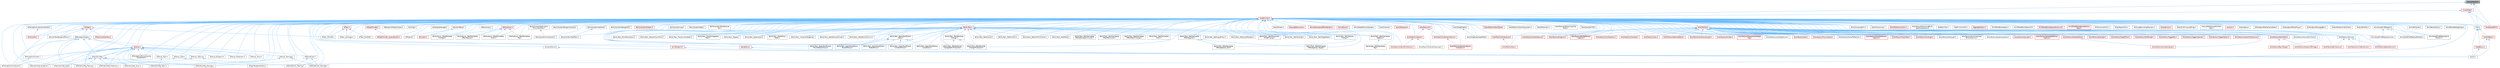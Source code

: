 digraph "ConvexHull2d.h"
{
 // INTERACTIVE_SVG=YES
 // LATEX_PDF_SIZE
  bgcolor="transparent";
  edge [fontname=Helvetica,fontsize=10,labelfontname=Helvetica,labelfontsize=10];
  node [fontname=Helvetica,fontsize=10,shape=box,height=0.2,width=0.4];
  Node1 [id="Node000001",label="ConvexHull2d.h",height=0.2,width=0.4,color="gray40", fillcolor="grey60", style="filled", fontcolor="black",tooltip=" "];
  Node1 -> Node2 [id="edge1_Node000001_Node000002",dir="back",color="steelblue1",style="solid",tooltip=" "];
  Node2 [id="Node000002",label="Core.h",height=0.2,width=0.4,color="grey40", fillcolor="white", style="filled",URL="$d6/dd7/Core_8h.html",tooltip=" "];
  Node2 -> Node3 [id="edge2_Node000002_Node000003",dir="back",color="steelblue1",style="solid",tooltip=" "];
  Node3 [id="Node000003",label="CoreUObject.h",height=0.2,width=0.4,color="red", fillcolor="#FFF0F0", style="filled",URL="$d0/ded/CoreUObject_8h.html",tooltip=" "];
  Node3 -> Node4 [id="edge3_Node000003_Node000004",dir="back",color="steelblue1",style="solid",tooltip=" "];
  Node4 [id="Node000004",label="Engine.h",height=0.2,width=0.4,color="grey40", fillcolor="white", style="filled",URL="$d1/d34/Public_2Engine_8h.html",tooltip=" "];
  Node3 -> Node6 [id="edge4_Node000003_Node000006",dir="back",color="steelblue1",style="solid",tooltip=" "];
  Node6 [id="Node000006",label="SlateBasics.h",height=0.2,width=0.4,color="red", fillcolor="#FFF0F0", style="filled",URL="$da/d2f/SlateBasics_8h.html",tooltip=" "];
  Node6 -> Node4 [id="edge5_Node000006_Node000004",dir="back",color="steelblue1",style="solid",tooltip=" "];
  Node2 -> Node4 [id="edge6_Node000002_Node000004",dir="back",color="steelblue1",style="solid",tooltip=" "];
  Node2 -> Node6 [id="edge7_Node000002_Node000006",dir="back",color="steelblue1",style="solid",tooltip=" "];
  Node1 -> Node11 [id="edge8_Node000001_Node000011",dir="back",color="steelblue1",style="solid",tooltip=" "];
  Node11 [id="Node000011",label="CoreMinimal.h",height=0.2,width=0.4,color="red", fillcolor="#FFF0F0", style="filled",URL="$d7/d67/CoreMinimal_8h.html",tooltip=" "];
  Node11 -> Node12 [id="edge9_Node000011_Node000012",dir="back",color="steelblue1",style="solid",tooltip=" "];
  Node12 [id="Node000012",label="AIAsyncTaskBlueprintProxy.h",height=0.2,width=0.4,color="grey40", fillcolor="white", style="filled",URL="$db/d07/AIAsyncTaskBlueprintProxy_8h.html",tooltip=" "];
  Node11 -> Node13 [id="edge10_Node000011_Node000013",dir="back",color="steelblue1",style="solid",tooltip=" "];
  Node13 [id="Node000013",label="AIBlueprintHelperLibrary.h",height=0.2,width=0.4,color="grey40", fillcolor="white", style="filled",URL="$dc/d00/AIBlueprintHelperLibrary_8h.html",tooltip=" "];
  Node11 -> Node14 [id="edge11_Node000011_Node000014",dir="back",color="steelblue1",style="solid",tooltip=" "];
  Node14 [id="Node000014",label="AIConfig.h",height=0.2,width=0.4,color="grey40", fillcolor="white", style="filled",URL="$da/da3/AIConfig_8h.html",tooltip=" "];
  Node11 -> Node15 [id="edge12_Node000011_Node000015",dir="back",color="steelblue1",style="solid",tooltip=" "];
  Node15 [id="Node000015",label="AIController.h",height=0.2,width=0.4,color="red", fillcolor="#FFF0F0", style="filled",URL="$d7/dd8/AIController_8h.html",tooltip=" "];
  Node11 -> Node18 [id="edge13_Node000011_Node000018",dir="back",color="steelblue1",style="solid",tooltip=" "];
  Node18 [id="Node000018",label="AIDataProvider.h",height=0.2,width=0.4,color="red", fillcolor="#FFF0F0", style="filled",URL="$dd/d5b/AIDataProvider_8h.html",tooltip=" "];
  Node18 -> Node19 [id="edge14_Node000018_Node000019",dir="back",color="steelblue1",style="solid",tooltip=" "];
  Node19 [id="Node000019",label="AIDataProvider_QueryParams.h",height=0.2,width=0.4,color="red", fillcolor="#FFF0F0", style="filled",URL="$d3/dd9/AIDataProvider__QueryParams_8h.html",tooltip=" "];
  Node11 -> Node19 [id="edge15_Node000011_Node000019",dir="back",color="steelblue1",style="solid",tooltip=" "];
  Node11 -> Node29 [id="edge16_Node000011_Node000029",dir="back",color="steelblue1",style="solid",tooltip=" "];
  Node29 [id="Node000029",label="AIHotSpotManager.h",height=0.2,width=0.4,color="grey40", fillcolor="white", style="filled",URL="$da/d1d/AIHotSpotManager_8h.html",tooltip=" "];
  Node11 -> Node30 [id="edge17_Node000011_Node000030",dir="back",color="steelblue1",style="solid",tooltip=" "];
  Node30 [id="Node000030",label="AIModule.h",height=0.2,width=0.4,color="grey40", fillcolor="white", style="filled",URL="$d9/df1/AIModule_8h.html",tooltip=" "];
  Node11 -> Node31 [id="edge18_Node000011_Node000031",dir="back",color="steelblue1",style="solid",tooltip=" "];
  Node31 [id="Node000031",label="AIPerceptionComponent.h",height=0.2,width=0.4,color="grey40", fillcolor="white", style="filled",URL="$d6/d0a/AIPerceptionComponent_8h.html",tooltip=" "];
  Node11 -> Node32 [id="edge19_Node000011_Node000032",dir="back",color="steelblue1",style="solid",tooltip=" "];
  Node32 [id="Node000032",label="AIPerceptionListenerInterface.h",height=0.2,width=0.4,color="grey40", fillcolor="white", style="filled",URL="$d4/dd7/AIPerceptionListenerInterface_8h.html",tooltip=" "];
  Node32 -> Node15 [id="edge20_Node000032_Node000015",dir="back",color="steelblue1",style="solid",tooltip=" "];
  Node11 -> Node33 [id="edge21_Node000011_Node000033",dir="back",color="steelblue1",style="solid",tooltip=" "];
  Node33 [id="Node000033",label="AIPerceptionStimuliSource\lComponent.h",height=0.2,width=0.4,color="grey40", fillcolor="white", style="filled",URL="$df/da3/AIPerceptionStimuliSourceComponent_8h.html",tooltip=" "];
  Node11 -> Node34 [id="edge22_Node000011_Node000034",dir="back",color="steelblue1",style="solid",tooltip=" "];
  Node34 [id="Node000034",label="AIPerceptionSystem.h",height=0.2,width=0.4,color="grey40", fillcolor="white", style="filled",URL="$d0/d08/AIPerceptionSystem_8h.html",tooltip=" "];
  Node34 -> Node31 [id="edge23_Node000034_Node000031",dir="back",color="steelblue1",style="solid",tooltip=" "];
  Node11 -> Node35 [id="edge24_Node000011_Node000035",dir="back",color="steelblue1",style="solid",tooltip=" "];
  Node35 [id="Node000035",label="AIPerceptionTypes.h",height=0.2,width=0.4,color="grey40", fillcolor="white", style="filled",URL="$de/d00/AIPerceptionTypes_8h.html",tooltip=" "];
  Node35 -> Node31 [id="edge25_Node000035_Node000031",dir="back",color="steelblue1",style="solid",tooltip=" "];
  Node35 -> Node34 [id="edge26_Node000035_Node000034",dir="back",color="steelblue1",style="solid",tooltip=" "];
  Node35 -> Node36 [id="edge27_Node000035_Node000036",dir="back",color="steelblue1",style="solid",tooltip=" "];
  Node36 [id="Node000036",label="AISense.h",height=0.2,width=0.4,color="red", fillcolor="#FFF0F0", style="filled",URL="$d3/dbd/AISense_8h.html",tooltip=" "];
  Node36 -> Node31 [id="edge28_Node000036_Node000031",dir="back",color="steelblue1",style="solid",tooltip=" "];
  Node36 -> Node33 [id="edge29_Node000036_Node000033",dir="back",color="steelblue1",style="solid",tooltip=" "];
  Node36 -> Node34 [id="edge30_Node000036_Node000034",dir="back",color="steelblue1",style="solid",tooltip=" "];
  Node36 -> Node37 [id="edge31_Node000036_Node000037",dir="back",color="steelblue1",style="solid",tooltip=" "];
  Node37 [id="Node000037",label="AISenseConfig.h",height=0.2,width=0.4,color="grey40", fillcolor="white", style="filled",URL="$d4/d73/AISenseConfig_8h.html",tooltip=" "];
  Node37 -> Node38 [id="edge32_Node000037_Node000038",dir="back",color="steelblue1",style="solid",tooltip=" "];
  Node38 [id="Node000038",label="AISenseConfig_Blueprint.h",height=0.2,width=0.4,color="grey40", fillcolor="white", style="filled",URL="$d7/ddf/AISenseConfig__Blueprint_8h.html",tooltip=" "];
  Node37 -> Node39 [id="edge33_Node000037_Node000039",dir="back",color="steelblue1",style="solid",tooltip=" "];
  Node39 [id="Node000039",label="AISenseConfig_Damage.h",height=0.2,width=0.4,color="grey40", fillcolor="white", style="filled",URL="$d4/d13/AISenseConfig__Damage_8h.html",tooltip=" "];
  Node37 -> Node40 [id="edge34_Node000037_Node000040",dir="back",color="steelblue1",style="solid",tooltip=" "];
  Node40 [id="Node000040",label="AISenseConfig_Hearing.h",height=0.2,width=0.4,color="grey40", fillcolor="white", style="filled",URL="$df/d81/AISenseConfig__Hearing_8h.html",tooltip=" "];
  Node37 -> Node41 [id="edge35_Node000037_Node000041",dir="back",color="steelblue1",style="solid",tooltip=" "];
  Node41 [id="Node000041",label="AISenseConfig_Prediction.h",height=0.2,width=0.4,color="grey40", fillcolor="white", style="filled",URL="$d2/d6e/AISenseConfig__Prediction_8h.html",tooltip=" "];
  Node37 -> Node42 [id="edge36_Node000037_Node000042",dir="back",color="steelblue1",style="solid",tooltip=" "];
  Node42 [id="Node000042",label="AISenseConfig_Sight.h",height=0.2,width=0.4,color="grey40", fillcolor="white", style="filled",URL="$d7/d17/AISenseConfig__Sight_8h.html",tooltip=" "];
  Node37 -> Node43 [id="edge37_Node000037_Node000043",dir="back",color="steelblue1",style="solid",tooltip=" "];
  Node43 [id="Node000043",label="AISenseConfig_Team.h",height=0.2,width=0.4,color="grey40", fillcolor="white", style="filled",URL="$dc/daf/AISenseConfig__Team_8h.html",tooltip=" "];
  Node37 -> Node44 [id="edge38_Node000037_Node000044",dir="back",color="steelblue1",style="solid",tooltip=" "];
  Node44 [id="Node000044",label="AISenseConfig_Touch.h",height=0.2,width=0.4,color="grey40", fillcolor="white", style="filled",URL="$df/d3a/AISenseConfig__Touch_8h.html",tooltip=" "];
  Node36 -> Node38 [id="edge39_Node000036_Node000038",dir="back",color="steelblue1",style="solid",tooltip=" "];
  Node36 -> Node39 [id="edge40_Node000036_Node000039",dir="back",color="steelblue1",style="solid",tooltip=" "];
  Node36 -> Node40 [id="edge41_Node000036_Node000040",dir="back",color="steelblue1",style="solid",tooltip=" "];
  Node36 -> Node41 [id="edge42_Node000036_Node000041",dir="back",color="steelblue1",style="solid",tooltip=" "];
  Node36 -> Node42 [id="edge43_Node000036_Node000042",dir="back",color="steelblue1",style="solid",tooltip=" "];
  Node36 -> Node43 [id="edge44_Node000036_Node000043",dir="back",color="steelblue1",style="solid",tooltip=" "];
  Node36 -> Node44 [id="edge45_Node000036_Node000044",dir="back",color="steelblue1",style="solid",tooltip=" "];
  Node36 -> Node45 [id="edge46_Node000036_Node000045",dir="back",color="steelblue1",style="solid",tooltip=" "];
  Node45 [id="Node000045",label="AISense_Blueprint.h",height=0.2,width=0.4,color="grey40", fillcolor="white", style="filled",URL="$d6/d30/AISense__Blueprint_8h.html",tooltip=" "];
  Node36 -> Node46 [id="edge47_Node000036_Node000046",dir="back",color="steelblue1",style="solid",tooltip=" "];
  Node46 [id="Node000046",label="AISense_Damage.h",height=0.2,width=0.4,color="grey40", fillcolor="white", style="filled",URL="$dd/d37/AISense__Damage_8h.html",tooltip=" "];
  Node46 -> Node39 [id="edge48_Node000046_Node000039",dir="back",color="steelblue1",style="solid",tooltip=" "];
  Node46 -> Node47 [id="edge49_Node000046_Node000047",dir="back",color="steelblue1",style="solid",tooltip=" "];
  Node47 [id="Node000047",label="AISenseEvent_Damage.h",height=0.2,width=0.4,color="grey40", fillcolor="white", style="filled",URL="$db/d23/AISenseEvent__Damage_8h.html",tooltip=" "];
  Node36 -> Node48 [id="edge50_Node000036_Node000048",dir="back",color="steelblue1",style="solid",tooltip=" "];
  Node48 [id="Node000048",label="AISense_Hearing.h",height=0.2,width=0.4,color="grey40", fillcolor="white", style="filled",URL="$dc/d03/AISense__Hearing_8h.html",tooltip=" "];
  Node48 -> Node40 [id="edge51_Node000048_Node000040",dir="back",color="steelblue1",style="solid",tooltip=" "];
  Node48 -> Node49 [id="edge52_Node000048_Node000049",dir="back",color="steelblue1",style="solid",tooltip=" "];
  Node49 [id="Node000049",label="AISenseEvent_Hearing.h",height=0.2,width=0.4,color="grey40", fillcolor="white", style="filled",URL="$df/d3a/AISenseEvent__Hearing_8h.html",tooltip=" "];
  Node36 -> Node50 [id="edge53_Node000036_Node000050",dir="back",color="steelblue1",style="solid",tooltip=" "];
  Node50 [id="Node000050",label="AISense_Prediction.h",height=0.2,width=0.4,color="grey40", fillcolor="white", style="filled",URL="$d4/de0/AISense__Prediction_8h.html",tooltip=" "];
  Node36 -> Node51 [id="edge54_Node000036_Node000051",dir="back",color="steelblue1",style="solid",tooltip=" "];
  Node51 [id="Node000051",label="AISense_Sight.h",height=0.2,width=0.4,color="grey40", fillcolor="white", style="filled",URL="$d7/d6f/AISense__Sight_8h.html",tooltip=" "];
  Node51 -> Node42 [id="edge55_Node000051_Node000042",dir="back",color="steelblue1",style="solid",tooltip=" "];
  Node51 -> Node52 [id="edge56_Node000051_Node000052",dir="back",color="steelblue1",style="solid",tooltip=" "];
  Node52 [id="Node000052",label="AISightTargetInterface.h",height=0.2,width=0.4,color="grey40", fillcolor="white", style="filled",URL="$d0/dd7/AISightTargetInterface_8h.html",tooltip=" "];
  Node36 -> Node53 [id="edge57_Node000036_Node000053",dir="back",color="steelblue1",style="solid",tooltip=" "];
  Node53 [id="Node000053",label="AISense_Team.h",height=0.2,width=0.4,color="grey40", fillcolor="white", style="filled",URL="$d7/d7a/AISense__Team_8h.html",tooltip=" "];
  Node53 -> Node43 [id="edge58_Node000053_Node000043",dir="back",color="steelblue1",style="solid",tooltip=" "];
  Node36 -> Node54 [id="edge59_Node000036_Node000054",dir="back",color="steelblue1",style="solid",tooltip=" "];
  Node54 [id="Node000054",label="AISense_Touch.h",height=0.2,width=0.4,color="grey40", fillcolor="white", style="filled",URL="$d6/db4/AISense__Touch_8h.html",tooltip=" "];
  Node35 -> Node37 [id="edge60_Node000035_Node000037",dir="back",color="steelblue1",style="solid",tooltip=" "];
  Node35 -> Node40 [id="edge61_Node000035_Node000040",dir="back",color="steelblue1",style="solid",tooltip=" "];
  Node35 -> Node42 [id="edge62_Node000035_Node000042",dir="back",color="steelblue1",style="solid",tooltip=" "];
  Node35 -> Node55 [id="edge63_Node000035_Node000055",dir="back",color="steelblue1",style="solid",tooltip=" "];
  Node55 [id="Node000055",label="AISenseEvent.h",height=0.2,width=0.4,color="grey40", fillcolor="white", style="filled",URL="$de/d44/AISenseEvent_8h.html",tooltip=" "];
  Node55 -> Node47 [id="edge64_Node000055_Node000047",dir="back",color="steelblue1",style="solid",tooltip=" "];
  Node55 -> Node49 [id="edge65_Node000055_Node000049",dir="back",color="steelblue1",style="solid",tooltip=" "];
  Node11 -> Node56 [id="edge66_Node000011_Node000056",dir="back",color="steelblue1",style="solid",tooltip=" "];
  Node56 [id="Node000056",label="AIResourceInterface.h",height=0.2,width=0.4,color="red", fillcolor="#FFF0F0", style="filled",URL="$dd/d0d/AIResourceInterface_8h.html",tooltip=" "];
  Node11 -> Node113 [id="edge67_Node000011_Node000113",dir="back",color="steelblue1",style="solid",tooltip=" "];
  Node113 [id="Node000113",label="AIResources.h",height=0.2,width=0.4,color="grey40", fillcolor="white", style="filled",URL="$d9/db0/AIResources_8h.html",tooltip=" "];
  Node11 -> Node36 [id="edge68_Node000011_Node000036",dir="back",color="steelblue1",style="solid",tooltip=" "];
  Node11 -> Node37 [id="edge69_Node000011_Node000037",dir="back",color="steelblue1",style="solid",tooltip=" "];
  Node11 -> Node38 [id="edge70_Node000011_Node000038",dir="back",color="steelblue1",style="solid",tooltip=" "];
  Node11 -> Node39 [id="edge71_Node000011_Node000039",dir="back",color="steelblue1",style="solid",tooltip=" "];
  Node11 -> Node40 [id="edge72_Node000011_Node000040",dir="back",color="steelblue1",style="solid",tooltip=" "];
  Node11 -> Node41 [id="edge73_Node000011_Node000041",dir="back",color="steelblue1",style="solid",tooltip=" "];
  Node11 -> Node42 [id="edge74_Node000011_Node000042",dir="back",color="steelblue1",style="solid",tooltip=" "];
  Node11 -> Node43 [id="edge75_Node000011_Node000043",dir="back",color="steelblue1",style="solid",tooltip=" "];
  Node11 -> Node44 [id="edge76_Node000011_Node000044",dir="back",color="steelblue1",style="solid",tooltip=" "];
  Node11 -> Node55 [id="edge77_Node000011_Node000055",dir="back",color="steelblue1",style="solid",tooltip=" "];
  Node11 -> Node47 [id="edge78_Node000011_Node000047",dir="back",color="steelblue1",style="solid",tooltip=" "];
  Node11 -> Node49 [id="edge79_Node000011_Node000049",dir="back",color="steelblue1",style="solid",tooltip=" "];
  Node11 -> Node45 [id="edge80_Node000011_Node000045",dir="back",color="steelblue1",style="solid",tooltip=" "];
  Node11 -> Node46 [id="edge81_Node000011_Node000046",dir="back",color="steelblue1",style="solid",tooltip=" "];
  Node11 -> Node48 [id="edge82_Node000011_Node000048",dir="back",color="steelblue1",style="solid",tooltip=" "];
  Node11 -> Node50 [id="edge83_Node000011_Node000050",dir="back",color="steelblue1",style="solid",tooltip=" "];
  Node11 -> Node51 [id="edge84_Node000011_Node000051",dir="back",color="steelblue1",style="solid",tooltip=" "];
  Node11 -> Node53 [id="edge85_Node000011_Node000053",dir="back",color="steelblue1",style="solid",tooltip=" "];
  Node11 -> Node54 [id="edge86_Node000011_Node000054",dir="back",color="steelblue1",style="solid",tooltip=" "];
  Node11 -> Node52 [id="edge87_Node000011_Node000052",dir="back",color="steelblue1",style="solid",tooltip=" "];
  Node11 -> Node114 [id="edge88_Node000011_Node000114",dir="back",color="steelblue1",style="solid",tooltip=" "];
  Node114 [id="Node000114",label="AISystem.h",height=0.2,width=0.4,color="red", fillcolor="#FFF0F0", style="filled",URL="$d0/d71/AISystem_8h.html",tooltip=" "];
  Node11 -> Node119 [id="edge89_Node000011_Node000119",dir="back",color="steelblue1",style="solid",tooltip=" "];
  Node119 [id="Node000119",label="AISystemBase.h",height=0.2,width=0.4,color="grey40", fillcolor="white", style="filled",URL="$d5/d44/AISystemBase_8h.html",tooltip=" "];
  Node119 -> Node30 [id="edge90_Node000119_Node000030",dir="back",color="steelblue1",style="solid",tooltip=" "];
  Node119 -> Node114 [id="edge91_Node000119_Node000114",dir="back",color="steelblue1",style="solid",tooltip=" "];
  Node11 -> Node120 [id="edge92_Node000011_Node000120",dir="back",color="steelblue1",style="solid",tooltip=" "];
  Node120 [id="Node000120",label="AITask.h",height=0.2,width=0.4,color="red", fillcolor="#FFF0F0", style="filled",URL="$d6/de2/AITask_8h.html",tooltip=" "];
  Node120 -> Node121 [id="edge93_Node000120_Node000121",dir="back",color="steelblue1",style="solid",tooltip=" "];
  Node121 [id="Node000121",label="AITask_LockLogic.h",height=0.2,width=0.4,color="grey40", fillcolor="white", style="filled",URL="$d8/d28/AITask__LockLogic_8h.html",tooltip=" "];
  Node120 -> Node110 [id="edge94_Node000120_Node000110",dir="back",color="steelblue1",style="solid",tooltip=" "];
  Node110 [id="Node000110",label="AITask_MoveTo.h",height=0.2,width=0.4,color="grey40", fillcolor="white", style="filled",URL="$d4/dc4/AITask__MoveTo_8h.html",tooltip=" "];
  Node120 -> Node122 [id="edge95_Node000120_Node000122",dir="back",color="steelblue1",style="solid",tooltip=" "];
  Node122 [id="Node000122",label="AITask_RunEQS.h",height=0.2,width=0.4,color="grey40", fillcolor="white", style="filled",URL="$d9/d9f/AITask__RunEQS_8h.html",tooltip=" "];
  Node11 -> Node121 [id="edge96_Node000011_Node000121",dir="back",color="steelblue1",style="solid",tooltip=" "];
  Node11 -> Node110 [id="edge97_Node000011_Node000110",dir="back",color="steelblue1",style="solid",tooltip=" "];
  Node11 -> Node122 [id="edge98_Node000011_Node000122",dir="back",color="steelblue1",style="solid",tooltip=" "];
  Node11 -> Node123 [id="edge99_Node000011_Node000123",dir="back",color="steelblue1",style="solid",tooltip=" "];
  Node123 [id="Node000123",label="AITypes.h",height=0.2,width=0.4,color="red", fillcolor="#FFF0F0", style="filled",URL="$dd/d64/AITypes_8h.html",tooltip=" "];
  Node123 -> Node12 [id="edge100_Node000123_Node000012",dir="back",color="steelblue1",style="solid",tooltip=" "];
  Node123 -> Node15 [id="edge101_Node000123_Node000015",dir="back",color="steelblue1",style="solid",tooltip=" "];
  Node123 -> Node35 [id="edge102_Node000123_Node000035",dir="back",color="steelblue1",style="solid",tooltip=" "];
  Node123 -> Node56 [id="edge103_Node000123_Node000056",dir="back",color="steelblue1",style="solid",tooltip=" "];
  Node123 -> Node110 [id="edge104_Node000123_Node000110",dir="back",color="steelblue1",style="solid",tooltip=" "];
  Node11 -> Node128 [id="edge105_Node000011_Node000128",dir="back",color="steelblue1",style="solid",tooltip=" "];
  Node128 [id="Node000128",label="AbilityAsync.h",height=0.2,width=0.4,color="red", fillcolor="#FFF0F0", style="filled",URL="$d8/dce/AbilityAsync_8h.html",tooltip=" "];
  Node128 -> Node129 [id="edge106_Node000128_Node000129",dir="back",color="steelblue1",style="solid",tooltip=" "];
  Node129 [id="Node000129",label="AbilityAsync_WaitAttribute\lChanged.h",height=0.2,width=0.4,color="grey40", fillcolor="white", style="filled",URL="$d8/d81/AbilityAsync__WaitAttributeChanged_8h.html",tooltip=" "];
  Node128 -> Node130 [id="edge107_Node000128_Node000130",dir="back",color="steelblue1",style="solid",tooltip=" "];
  Node130 [id="Node000130",label="AbilityAsync_WaitGameplay\lEffectApplied.h",height=0.2,width=0.4,color="grey40", fillcolor="white", style="filled",URL="$dd/d1a/AbilityAsync__WaitGameplayEffectApplied_8h.html",tooltip=" "];
  Node128 -> Node131 [id="edge108_Node000128_Node000131",dir="back",color="steelblue1",style="solid",tooltip=" "];
  Node131 [id="Node000131",label="AbilityAsync_WaitGameplay\lEvent.h",height=0.2,width=0.4,color="grey40", fillcolor="white", style="filled",URL="$d4/d2d/AbilityAsync__WaitGameplayEvent_8h.html",tooltip=" "];
  Node128 -> Node132 [id="edge109_Node000128_Node000132",dir="back",color="steelblue1",style="solid",tooltip=" "];
  Node132 [id="Node000132",label="AbilityAsync_WaitGameplay\lTag.h",height=0.2,width=0.4,color="grey40", fillcolor="white", style="filled",URL="$d8/dc5/AbilityAsync__WaitGameplayTag_8h.html",tooltip=" "];
  Node11 -> Node129 [id="edge110_Node000011_Node000129",dir="back",color="steelblue1",style="solid",tooltip=" "];
  Node11 -> Node130 [id="edge111_Node000011_Node000130",dir="back",color="steelblue1",style="solid",tooltip=" "];
  Node11 -> Node131 [id="edge112_Node000011_Node000131",dir="back",color="steelblue1",style="solid",tooltip=" "];
  Node11 -> Node132 [id="edge113_Node000011_Node000132",dir="back",color="steelblue1",style="solid",tooltip=" "];
  Node11 -> Node135 [id="edge114_Node000011_Node000135",dir="back",color="steelblue1",style="solid",tooltip=" "];
  Node135 [id="Node000135",label="AbilitySystemBlueprintLibrary.h",height=0.2,width=0.4,color="grey40", fillcolor="white", style="filled",URL="$d5/dd6/AbilitySystemBlueprintLibrary_8h.html",tooltip=" "];
  Node11 -> Node136 [id="edge115_Node000011_Node000136",dir="back",color="steelblue1",style="solid",tooltip=" "];
  Node136 [id="Node000136",label="AbilitySystemComponent.h",height=0.2,width=0.4,color="grey40", fillcolor="white", style="filled",URL="$d0/da3/AbilitySystemComponent_8h.html",tooltip=" "];
  Node11 -> Node137 [id="edge116_Node000011_Node000137",dir="back",color="steelblue1",style="solid",tooltip=" "];
  Node137 [id="Node000137",label="AbilitySystemDebugHUD.h",height=0.2,width=0.4,color="grey40", fillcolor="white", style="filled",URL="$dc/d84/AbilitySystemDebugHUD_8h.html",tooltip=" "];
  Node11 -> Node138 [id="edge117_Node000011_Node000138",dir="back",color="steelblue1",style="solid",tooltip=" "];
  Node138 [id="Node000138",label="AbilitySystemGlobals.h",height=0.2,width=0.4,color="red", fillcolor="#FFF0F0", style="filled",URL="$dc/d82/AbilitySystemGlobals_8h.html",tooltip=" "];
  Node11 -> Node140 [id="edge118_Node000011_Node000140",dir="back",color="steelblue1",style="solid",tooltip=" "];
  Node140 [id="Node000140",label="AbilitySystemInterface.h",height=0.2,width=0.4,color="grey40", fillcolor="white", style="filled",URL="$d8/d76/AbilitySystemInterface_8h.html",tooltip=" "];
  Node140 -> Node141 [id="edge119_Node000140_Node000141",dir="back",color="steelblue1",style="solid",tooltip=" "];
  Node141 [id="Node000141",label="AbilitySystemTestPawn.h",height=0.2,width=0.4,color="grey40", fillcolor="white", style="filled",URL="$d9/d5f/AbilitySystemTestPawn_8h.html",tooltip=" "];
  Node11 -> Node142 [id="edge120_Node000011_Node000142",dir="back",color="steelblue1",style="solid",tooltip=" "];
  Node142 [id="Node000142",label="AbilitySystemLog.h",height=0.2,width=0.4,color="grey40", fillcolor="white", style="filled",URL="$d9/d0f/AbilitySystemLog_8h.html",tooltip=" "];
  Node11 -> Node143 [id="edge121_Node000011_Node000143",dir="back",color="steelblue1",style="solid",tooltip=" "];
  Node143 [id="Node000143",label="AbilitySystemReplication\lProxyInterface.h",height=0.2,width=0.4,color="grey40", fillcolor="white", style="filled",URL="$d9/d17/AbilitySystemReplicationProxyInterface_8h.html",tooltip=" "];
  Node143 -> Node136 [id="edge122_Node000143_Node000136",dir="back",color="steelblue1",style="solid",tooltip=" "];
  Node11 -> Node144 [id="edge123_Node000011_Node000144",dir="back",color="steelblue1",style="solid",tooltip=" "];
  Node144 [id="Node000144",label="AbilitySystemStats.h",height=0.2,width=0.4,color="grey40", fillcolor="white", style="filled",URL="$d2/d42/AbilitySystemStats_8h.html",tooltip=" "];
  Node11 -> Node145 [id="edge124_Node000011_Node000145",dir="back",color="steelblue1",style="solid",tooltip=" "];
  Node145 [id="Node000145",label="AbilitySystemTestAttribute\lSet.h",height=0.2,width=0.4,color="grey40", fillcolor="white", style="filled",URL="$df/d1f/AbilitySystemTestAttributeSet_8h.html",tooltip=" "];
  Node11 -> Node141 [id="edge125_Node000011_Node000141",dir="back",color="steelblue1",style="solid",tooltip=" "];
  Node11 -> Node146 [id="edge126_Node000011_Node000146",dir="back",color="steelblue1",style="solid",tooltip=" "];
  Node146 [id="Node000146",label="AbilityTask.h",height=0.2,width=0.4,color="red", fillcolor="#FFF0F0", style="filled",URL="$d2/d8e/AbilityTask_8h.html",tooltip=" "];
  Node146 -> Node147 [id="edge127_Node000146_Node000147",dir="back",color="steelblue1",style="solid",tooltip=" "];
  Node147 [id="Node000147",label="AbilityTask_ApplyRootMotion\lConstantForce.h",height=0.2,width=0.4,color="grey40", fillcolor="white", style="filled",URL="$d0/de8/AbilityTask__ApplyRootMotionConstantForce_8h.html",tooltip=" "];
  Node146 -> Node148 [id="edge128_Node000146_Node000148",dir="back",color="steelblue1",style="solid",tooltip=" "];
  Node148 [id="Node000148",label="AbilityTask_ApplyRootMotion\lJumpForce.h",height=0.2,width=0.4,color="grey40", fillcolor="white", style="filled",URL="$d7/db6/AbilityTask__ApplyRootMotionJumpForce_8h.html",tooltip=" "];
  Node146 -> Node149 [id="edge129_Node000146_Node000149",dir="back",color="steelblue1",style="solid",tooltip=" "];
  Node149 [id="Node000149",label="AbilityTask_ApplyRootMotion\lMoveToActorForce.h",height=0.2,width=0.4,color="grey40", fillcolor="white", style="filled",URL="$d5/de3/AbilityTask__ApplyRootMotionMoveToActorForce_8h.html",tooltip=" "];
  Node146 -> Node150 [id="edge130_Node000146_Node000150",dir="back",color="steelblue1",style="solid",tooltip=" "];
  Node150 [id="Node000150",label="AbilityTask_ApplyRootMotion\lMoveToForce.h",height=0.2,width=0.4,color="grey40", fillcolor="white", style="filled",URL="$d3/dc3/AbilityTask__ApplyRootMotionMoveToForce_8h.html",tooltip=" "];
  Node146 -> Node151 [id="edge131_Node000146_Node000151",dir="back",color="steelblue1",style="solid",tooltip=" "];
  Node151 [id="Node000151",label="AbilityTask_ApplyRootMotion\lRadialForce.h",height=0.2,width=0.4,color="grey40", fillcolor="white", style="filled",URL="$da/d06/AbilityTask__ApplyRootMotionRadialForce_8h.html",tooltip=" "];
  Node146 -> Node152 [id="edge132_Node000146_Node000152",dir="back",color="steelblue1",style="solid",tooltip=" "];
  Node152 [id="Node000152",label="AbilityTask_ApplyRootMotion\l_Base.h",height=0.2,width=0.4,color="grey40", fillcolor="white", style="filled",URL="$d8/d7d/AbilityTask__ApplyRootMotion__Base_8h.html",tooltip=" "];
  Node152 -> Node147 [id="edge133_Node000152_Node000147",dir="back",color="steelblue1",style="solid",tooltip=" "];
  Node152 -> Node148 [id="edge134_Node000152_Node000148",dir="back",color="steelblue1",style="solid",tooltip=" "];
  Node152 -> Node149 [id="edge135_Node000152_Node000149",dir="back",color="steelblue1",style="solid",tooltip=" "];
  Node152 -> Node150 [id="edge136_Node000152_Node000150",dir="back",color="steelblue1",style="solid",tooltip=" "];
  Node152 -> Node151 [id="edge137_Node000152_Node000151",dir="back",color="steelblue1",style="solid",tooltip=" "];
  Node146 -> Node153 [id="edge138_Node000146_Node000153",dir="back",color="steelblue1",style="solid",tooltip=" "];
  Node153 [id="Node000153",label="AbilityTask_MoveToLocation.h",height=0.2,width=0.4,color="grey40", fillcolor="white", style="filled",URL="$da/d8d/AbilityTask__MoveToLocation_8h.html",tooltip=" "];
  Node146 -> Node154 [id="edge139_Node000146_Node000154",dir="back",color="steelblue1",style="solid",tooltip=" "];
  Node154 [id="Node000154",label="AbilityTask_NetworkSyncPoint.h",height=0.2,width=0.4,color="grey40", fillcolor="white", style="filled",URL="$dc/d62/AbilityTask__NetworkSyncPoint_8h.html",tooltip=" "];
  Node146 -> Node155 [id="edge140_Node000146_Node000155",dir="back",color="steelblue1",style="solid",tooltip=" "];
  Node155 [id="Node000155",label="AbilityTask_PlayAnimAndWait.h",height=0.2,width=0.4,color="grey40", fillcolor="white", style="filled",URL="$d4/d50/AbilityTask__PlayAnimAndWait_8h.html",tooltip=" "];
  Node146 -> Node156 [id="edge141_Node000146_Node000156",dir="back",color="steelblue1",style="solid",tooltip=" "];
  Node156 [id="Node000156",label="AbilityTask_PlayMontageAnd\lWait.h",height=0.2,width=0.4,color="grey40", fillcolor="white", style="filled",URL="$de/d05/AbilityTask__PlayMontageAndWait_8h.html",tooltip=" "];
  Node146 -> Node157 [id="edge142_Node000146_Node000157",dir="back",color="steelblue1",style="solid",tooltip=" "];
  Node157 [id="Node000157",label="AbilityTask_Repeat.h",height=0.2,width=0.4,color="grey40", fillcolor="white", style="filled",URL="$da/d7d/AbilityTask__Repeat_8h.html",tooltip=" "];
  Node146 -> Node158 [id="edge143_Node000146_Node000158",dir="back",color="steelblue1",style="solid",tooltip=" "];
  Node158 [id="Node000158",label="AbilityTask_SpawnActor.h",height=0.2,width=0.4,color="grey40", fillcolor="white", style="filled",URL="$dc/d97/AbilityTask__SpawnActor_8h.html",tooltip=" "];
  Node146 -> Node159 [id="edge144_Node000146_Node000159",dir="back",color="steelblue1",style="solid",tooltip=" "];
  Node159 [id="Node000159",label="AbilityTask_StartAbility\lState.h",height=0.2,width=0.4,color="grey40", fillcolor="white", style="filled",URL="$db/d91/AbilityTask__StartAbilityState_8h.html",tooltip=" "];
  Node146 -> Node160 [id="edge145_Node000146_Node000160",dir="back",color="steelblue1",style="solid",tooltip=" "];
  Node160 [id="Node000160",label="AbilityTask_VisualizeTargeting.h",height=0.2,width=0.4,color="grey40", fillcolor="white", style="filled",URL="$df/dbd/AbilityTask__VisualizeTargeting_8h.html",tooltip=" "];
  Node146 -> Node161 [id="edge146_Node000146_Node000161",dir="back",color="steelblue1",style="solid",tooltip=" "];
  Node161 [id="Node000161",label="AbilityTask_WaitAbilityActivate.h",height=0.2,width=0.4,color="grey40", fillcolor="white", style="filled",URL="$db/da3/AbilityTask__WaitAbilityActivate_8h.html",tooltip=" "];
  Node146 -> Node162 [id="edge147_Node000146_Node000162",dir="back",color="steelblue1",style="solid",tooltip=" "];
  Node162 [id="Node000162",label="AbilityTask_WaitAbilityCommit.h",height=0.2,width=0.4,color="grey40", fillcolor="white", style="filled",URL="$de/de8/AbilityTask__WaitAbilityCommit_8h.html",tooltip=" "];
  Node146 -> Node163 [id="edge148_Node000146_Node000163",dir="back",color="steelblue1",style="solid",tooltip=" "];
  Node163 [id="Node000163",label="AbilityTask_WaitAttribute\lChange.h",height=0.2,width=0.4,color="grey40", fillcolor="white", style="filled",URL="$dd/d60/AbilityTask__WaitAttributeChange_8h.html",tooltip=" "];
  Node163 -> Node164 [id="edge149_Node000163_Node000164",dir="back",color="steelblue1",style="solid",tooltip=" "];
  Node164 [id="Node000164",label="AbilityTask_WaitAttribute\lChangeRatioThreshold.h",height=0.2,width=0.4,color="grey40", fillcolor="white", style="filled",URL="$de/d5e/AbilityTask__WaitAttributeChangeRatioThreshold_8h.html",tooltip=" "];
  Node163 -> Node165 [id="edge150_Node000163_Node000165",dir="back",color="steelblue1",style="solid",tooltip=" "];
  Node165 [id="Node000165",label="AbilityTask_WaitAttribute\lChangeThreshold.h",height=0.2,width=0.4,color="grey40", fillcolor="white", style="filled",URL="$db/d3e/AbilityTask__WaitAttributeChangeThreshold_8h.html",tooltip=" "];
  Node146 -> Node164 [id="edge151_Node000146_Node000164",dir="back",color="steelblue1",style="solid",tooltip=" "];
  Node146 -> Node165 [id="edge152_Node000146_Node000165",dir="back",color="steelblue1",style="solid",tooltip=" "];
  Node146 -> Node166 [id="edge153_Node000146_Node000166",dir="back",color="steelblue1",style="solid",tooltip=" "];
  Node166 [id="Node000166",label="AbilityTask_WaitCancel.h",height=0.2,width=0.4,color="grey40", fillcolor="white", style="filled",URL="$dc/d16/AbilityTask__WaitCancel_8h.html",tooltip=" "];
  Node146 -> Node167 [id="edge154_Node000146_Node000167",dir="back",color="steelblue1",style="solid",tooltip=" "];
  Node167 [id="Node000167",label="AbilityTask_WaitConfirm.h",height=0.2,width=0.4,color="grey40", fillcolor="white", style="filled",URL="$d3/d4f/AbilityTask__WaitConfirm_8h.html",tooltip=" "];
  Node146 -> Node168 [id="edge155_Node000146_Node000168",dir="back",color="steelblue1",style="solid",tooltip=" "];
  Node168 [id="Node000168",label="AbilityTask_WaitConfirmCancel.h",height=0.2,width=0.4,color="grey40", fillcolor="white", style="filled",URL="$de/d88/AbilityTask__WaitConfirmCancel_8h.html",tooltip=" "];
  Node146 -> Node169 [id="edge156_Node000146_Node000169",dir="back",color="steelblue1",style="solid",tooltip=" "];
  Node169 [id="Node000169",label="AbilityTask_WaitDelay.h",height=0.2,width=0.4,color="grey40", fillcolor="white", style="filled",URL="$dc/d63/AbilityTask__WaitDelay_8h.html",tooltip=" "];
  Node146 -> Node170 [id="edge157_Node000146_Node000170",dir="back",color="steelblue1",style="solid",tooltip=" "];
  Node170 [id="Node000170",label="AbilityTask_WaitGameplay\lEffectApplied.h",height=0.2,width=0.4,color="grey40", fillcolor="white", style="filled",URL="$d8/dfe/AbilityTask__WaitGameplayEffectApplied_8h.html",tooltip=" "];
  Node170 -> Node171 [id="edge158_Node000170_Node000171",dir="back",color="steelblue1",style="solid",tooltip=" "];
  Node171 [id="Node000171",label="AbilityTask_WaitGameplay\lEffectApplied_Self.h",height=0.2,width=0.4,color="grey40", fillcolor="white", style="filled",URL="$d0/d01/AbilityTask__WaitGameplayEffectApplied__Self_8h.html",tooltip=" "];
  Node170 -> Node172 [id="edge159_Node000170_Node000172",dir="back",color="steelblue1",style="solid",tooltip=" "];
  Node172 [id="Node000172",label="AbilityTask_WaitGameplay\lEffectApplied_Target.h",height=0.2,width=0.4,color="grey40", fillcolor="white", style="filled",URL="$db/dc4/AbilityTask__WaitGameplayEffectApplied__Target_8h.html",tooltip=" "];
  Node146 -> Node173 [id="edge160_Node000146_Node000173",dir="back",color="steelblue1",style="solid",tooltip=" "];
  Node173 [id="Node000173",label="AbilityTask_WaitGameplay\lEffectBlockedImmunity.h",height=0.2,width=0.4,color="grey40", fillcolor="white", style="filled",URL="$d4/d24/AbilityTask__WaitGameplayEffectBlockedImmunity_8h.html",tooltip=" "];
  Node146 -> Node174 [id="edge161_Node000146_Node000174",dir="back",color="steelblue1",style="solid",tooltip=" "];
  Node174 [id="Node000174",label="AbilityTask_WaitGameplay\lEffectRemoved.h",height=0.2,width=0.4,color="grey40", fillcolor="white", style="filled",URL="$d1/da9/AbilityTask__WaitGameplayEffectRemoved_8h.html",tooltip=" "];
  Node146 -> Node175 [id="edge162_Node000146_Node000175",dir="back",color="steelblue1",style="solid",tooltip=" "];
  Node175 [id="Node000175",label="AbilityTask_WaitGameplay\lEffectStackChange.h",height=0.2,width=0.4,color="grey40", fillcolor="white", style="filled",URL="$de/db3/AbilityTask__WaitGameplayEffectStackChange_8h.html",tooltip=" "];
  Node146 -> Node176 [id="edge163_Node000146_Node000176",dir="back",color="steelblue1",style="solid",tooltip=" "];
  Node176 [id="Node000176",label="AbilityTask_WaitGameplay\lEvent.h",height=0.2,width=0.4,color="grey40", fillcolor="white", style="filled",URL="$dc/db8/AbilityTask__WaitGameplayEvent_8h.html",tooltip=" "];
  Node146 -> Node177 [id="edge164_Node000146_Node000177",dir="back",color="steelblue1",style="solid",tooltip=" "];
  Node177 [id="Node000177",label="AbilityTask_WaitGameplay\lTagBase.h",height=0.2,width=0.4,color="grey40", fillcolor="white", style="filled",URL="$d8/dd0/AbilityTask__WaitGameplayTagBase_8h.html",tooltip=" "];
  Node177 -> Node178 [id="edge165_Node000177_Node000178",dir="back",color="steelblue1",style="solid",tooltip=" "];
  Node178 [id="Node000178",label="AbilityTask_WaitGameplay\lTag.h",height=0.2,width=0.4,color="grey40", fillcolor="white", style="filled",URL="$d3/d4f/AbilityTask__WaitGameplayTag_8h.html",tooltip=" "];
  Node146 -> Node181 [id="edge166_Node000146_Node000181",dir="back",color="steelblue1",style="solid",tooltip=" "];
  Node181 [id="Node000181",label="AbilityTask_WaitInputPress.h",height=0.2,width=0.4,color="grey40", fillcolor="white", style="filled",URL="$d6/d00/AbilityTask__WaitInputPress_8h.html",tooltip=" "];
  Node146 -> Node182 [id="edge167_Node000146_Node000182",dir="back",color="steelblue1",style="solid",tooltip=" "];
  Node182 [id="Node000182",label="AbilityTask_WaitInputRelease.h",height=0.2,width=0.4,color="grey40", fillcolor="white", style="filled",URL="$d1/d89/AbilityTask__WaitInputRelease_8h.html",tooltip=" "];
  Node146 -> Node183 [id="edge168_Node000146_Node000183",dir="back",color="steelblue1",style="solid",tooltip=" "];
  Node183 [id="Node000183",label="AbilityTask_WaitMovement\lModeChange.h",height=0.2,width=0.4,color="grey40", fillcolor="white", style="filled",URL="$d9/df7/AbilityTask__WaitMovementModeChange_8h.html",tooltip=" "];
  Node146 -> Node184 [id="edge169_Node000146_Node000184",dir="back",color="steelblue1",style="solid",tooltip=" "];
  Node184 [id="Node000184",label="AbilityTask_WaitOverlap.h",height=0.2,width=0.4,color="grey40", fillcolor="white", style="filled",URL="$d9/dab/AbilityTask__WaitOverlap_8h.html",tooltip=" "];
  Node146 -> Node185 [id="edge170_Node000146_Node000185",dir="back",color="steelblue1",style="solid",tooltip=" "];
  Node185 [id="Node000185",label="AbilityTask_WaitTargetData.h",height=0.2,width=0.4,color="grey40", fillcolor="white", style="filled",URL="$d2/d40/AbilityTask__WaitTargetData_8h.html",tooltip=" "];
  Node146 -> Node186 [id="edge171_Node000146_Node000186",dir="back",color="steelblue1",style="solid",tooltip=" "];
  Node186 [id="Node000186",label="AbilityTask_WaitVelocity\lChange.h",height=0.2,width=0.4,color="grey40", fillcolor="white", style="filled",URL="$da/d38/AbilityTask__WaitVelocityChange_8h.html",tooltip=" "];
  Node11 -> Node147 [id="edge172_Node000011_Node000147",dir="back",color="steelblue1",style="solid",tooltip=" "];
  Node11 -> Node148 [id="edge173_Node000011_Node000148",dir="back",color="steelblue1",style="solid",tooltip=" "];
  Node11 -> Node149 [id="edge174_Node000011_Node000149",dir="back",color="steelblue1",style="solid",tooltip=" "];
  Node11 -> Node150 [id="edge175_Node000011_Node000150",dir="back",color="steelblue1",style="solid",tooltip=" "];
  Node11 -> Node151 [id="edge176_Node000011_Node000151",dir="back",color="steelblue1",style="solid",tooltip=" "];
  Node11 -> Node152 [id="edge177_Node000011_Node000152",dir="back",color="steelblue1",style="solid",tooltip=" "];
  Node11 -> Node153 [id="edge178_Node000011_Node000153",dir="back",color="steelblue1",style="solid",tooltip=" "];
  Node11 -> Node154 [id="edge179_Node000011_Node000154",dir="back",color="steelblue1",style="solid",tooltip=" "];
  Node11 -> Node155 [id="edge180_Node000011_Node000155",dir="back",color="steelblue1",style="solid",tooltip=" "];
  Node11 -> Node156 [id="edge181_Node000011_Node000156",dir="back",color="steelblue1",style="solid",tooltip=" "];
  Node11 -> Node157 [id="edge182_Node000011_Node000157",dir="back",color="steelblue1",style="solid",tooltip=" "];
  Node11 -> Node158 [id="edge183_Node000011_Node000158",dir="back",color="steelblue1",style="solid",tooltip=" "];
  Node11 -> Node159 [id="edge184_Node000011_Node000159",dir="back",color="steelblue1",style="solid",tooltip=" "];
  Node11 -> Node160 [id="edge185_Node000011_Node000160",dir="back",color="steelblue1",style="solid",tooltip=" "];
  Node11 -> Node161 [id="edge186_Node000011_Node000161",dir="back",color="steelblue1",style="solid",tooltip=" "];
  Node11 -> Node162 [id="edge187_Node000011_Node000162",dir="back",color="steelblue1",style="solid",tooltip=" "];
  Node11 -> Node163 [id="edge188_Node000011_Node000163",dir="back",color="steelblue1",style="solid",tooltip=" "];
  Node11 -> Node164 [id="edge189_Node000011_Node000164",dir="back",color="steelblue1",style="solid",tooltip=" "];
  Node11 -> Node165 [id="edge190_Node000011_Node000165",dir="back",color="steelblue1",style="solid",tooltip=" "];
  Node11 -> Node166 [id="edge191_Node000011_Node000166",dir="back",color="steelblue1",style="solid",tooltip=" "];
  Node11 -> Node167 [id="edge192_Node000011_Node000167",dir="back",color="steelblue1",style="solid",tooltip=" "];
  Node11 -> Node168 [id="edge193_Node000011_Node000168",dir="back",color="steelblue1",style="solid",tooltip=" "];
  Node11 -> Node169 [id="edge194_Node000011_Node000169",dir="back",color="steelblue1",style="solid",tooltip=" "];
  Node11 -> Node170 [id="edge195_Node000011_Node000170",dir="back",color="steelblue1",style="solid",tooltip=" "];
  Node11 -> Node171 [id="edge196_Node000011_Node000171",dir="back",color="steelblue1",style="solid",tooltip=" "];
  Node11 -> Node172 [id="edge197_Node000011_Node000172",dir="back",color="steelblue1",style="solid",tooltip=" "];
  Node11 -> Node173 [id="edge198_Node000011_Node000173",dir="back",color="steelblue1",style="solid",tooltip=" "];
  Node11 -> Node174 [id="edge199_Node000011_Node000174",dir="back",color="steelblue1",style="solid",tooltip=" "];
  Node11 -> Node175 [id="edge200_Node000011_Node000175",dir="back",color="steelblue1",style="solid",tooltip=" "];
  Node11 -> Node176 [id="edge201_Node000011_Node000176",dir="back",color="steelblue1",style="solid",tooltip=" "];
  Node11 -> Node178 [id="edge202_Node000011_Node000178",dir="back",color="steelblue1",style="solid",tooltip=" "];
  Node11 -> Node177 [id="edge203_Node000011_Node000177",dir="back",color="steelblue1",style="solid",tooltip=" "];
  Node11 -> Node181 [id="edge204_Node000011_Node000181",dir="back",color="steelblue1",style="solid",tooltip=" "];
  Node11 -> Node182 [id="edge205_Node000011_Node000182",dir="back",color="steelblue1",style="solid",tooltip=" "];
  Node11 -> Node183 [id="edge206_Node000011_Node000183",dir="back",color="steelblue1",style="solid",tooltip=" "];
  Node11 -> Node184 [id="edge207_Node000011_Node000184",dir="back",color="steelblue1",style="solid",tooltip=" "];
  Node11 -> Node185 [id="edge208_Node000011_Node000185",dir="back",color="steelblue1",style="solid",tooltip=" "];
  Node11 -> Node186 [id="edge209_Node000011_Node000186",dir="back",color="steelblue1",style="solid",tooltip=" "];
  Node11 -> Node187 [id="edge210_Node000011_Node000187",dir="back",color="steelblue1",style="solid",tooltip=" "];
  Node187 [id="Node000187",label="AboutScreen.h",height=0.2,width=0.4,color="grey40", fillcolor="white", style="filled",URL="$d0/d33/AboutScreen_8h.html",tooltip=" "];
  Node11 -> Node188 [id="edge211_Node000011_Node000188",dir="back",color="steelblue1",style="solid",tooltip=" "];
  Node188 [id="Node000188",label="AcquiredResources.h",height=0.2,width=0.4,color="red", fillcolor="#FFF0F0", style="filled",URL="$d2/dbe/AcquiredResources_8h.html",tooltip=" "];
  Node11 -> Node190 [id="edge212_Node000011_Node000190",dir="back",color="steelblue1",style="solid",tooltip=" "];
  Node190 [id="Node000190",label="ActiveGameplayEffectIterator.h",height=0.2,width=0.4,color="red", fillcolor="#FFF0F0", style="filled",URL="$d5/d9f/ActiveGameplayEffectIterator_8h.html",tooltip=" "];
  Node11 -> Node212 [id="edge213_Node000011_Node000212",dir="back",color="steelblue1",style="solid",tooltip=" "];
  Node212 [id="Node000212",label="ActiveSound.h",height=0.2,width=0.4,color="red", fillcolor="#FFF0F0", style="filled",URL="$dc/d95/ActiveSound_8h.html",tooltip=" "];
  Node11 -> Node218 [id="edge214_Node000011_Node000218",dir="back",color="steelblue1",style="solid",tooltip=" "];
  Node218 [id="Node000218",label="ActiveStateMachineScope.h",height=0.2,width=0.4,color="grey40", fillcolor="white", style="filled",URL="$db/d6d/ActiveStateMachineScope_8h.html",tooltip=" "];
  Node11 -> Node219 [id="edge215_Node000011_Node000219",dir="back",color="steelblue1",style="solid",tooltip=" "];
  Node219 [id="Node000219",label="ActorChannel.h",height=0.2,width=0.4,color="grey40", fillcolor="white", style="filled",URL="$d5/de0/ActorChannel_8h.html",tooltip=" "];
  Node11 -> Node220 [id="edge216_Node000011_Node000220",dir="back",color="steelblue1",style="solid",tooltip=" "];
  Node220 [id="Node000220",label="ActorDataLayer.h",height=0.2,width=0.4,color="red", fillcolor="#FFF0F0", style="filled",URL="$d1/d31/ActorDataLayer_8h.html",tooltip=" "];
  Node11 -> Node238 [id="edge217_Node000011_Node000238",dir="back",color="steelblue1",style="solid",tooltip=" "];
  Node238 [id="Node000238",label="ActorDescContainer.h",height=0.2,width=0.4,color="red", fillcolor="#FFF0F0", style="filled",URL="$de/df0/ActorDescContainer_8h.html",tooltip=" "];
  Node238 -> Node239 [id="edge218_Node000238_Node000239",dir="back",color="steelblue1",style="solid",tooltip=" "];
  Node239 [id="Node000239",label="ActorDescContainerCollection.h",height=0.2,width=0.4,color="red", fillcolor="#FFF0F0", style="filled",URL="$dc/df2/ActorDescContainerCollection_8h.html",tooltip=" "];
  Node238 -> Node250 [id="edge219_Node000238_Node000250",dir="back",color="steelblue1",style="solid",tooltip=" "];
  Node250 [id="Node000250",label="ActorDescContainerSubsystem.h",height=0.2,width=0.4,color="grey40", fillcolor="white", style="filled",URL="$d1/d29/ActorDescContainerSubsystem_8h.html",tooltip=" "];
  Node11 -> Node239 [id="edge220_Node000011_Node000239",dir="back",color="steelblue1",style="solid",tooltip=" "];
  Node11 -> Node252 [id="edge221_Node000011_Node000252",dir="back",color="steelblue1",style="solid",tooltip=" "];
  Node252 [id="Node000252",label="ActorDescContainerInstance.h",height=0.2,width=0.4,color="red", fillcolor="#FFF0F0", style="filled",URL="$d0/dd1/ActorDescContainerInstance_8h.html",tooltip=" "];
  Node252 -> Node253 [id="edge222_Node000252_Node000253",dir="back",color="steelblue1",style="solid",tooltip=" "];
  Node253 [id="Node000253",label="ActorDescContainerInstance\lCollection.h",height=0.2,width=0.4,color="red", fillcolor="#FFF0F0", style="filled",URL="$df/d80/ActorDescContainerInstanceCollection_8h.html",tooltip=" "];
  Node11 -> Node253 [id="edge223_Node000011_Node000253",dir="back",color="steelblue1",style="solid",tooltip=" "];
  Node11 -> Node250 [id="edge224_Node000011_Node000250",dir="back",color="steelblue1",style="solid",tooltip=" "];
  Node11 -> Node257 [id="edge225_Node000011_Node000257",dir="back",color="steelblue1",style="solid",tooltip=" "];
  Node257 [id="Node000257",label="ActorDescList.h",height=0.2,width=0.4,color="red", fillcolor="#FFF0F0", style="filled",URL="$d7/da2/ActorDescList_8h.html",tooltip=" "];
  Node257 -> Node238 [id="edge226_Node000257_Node000238",dir="back",color="steelblue1",style="solid",tooltip=" "];
  Node257 -> Node252 [id="edge227_Node000257_Node000252",dir="back",color="steelblue1",style="solid",tooltip=" "];
  Node11 -> Node259 [id="edge228_Node000011_Node000259",dir="back",color="steelblue1",style="solid",tooltip=" "];
  Node259 [id="Node000259",label="ActorDragDropGraphEdOp.h",height=0.2,width=0.4,color="grey40", fillcolor="white", style="filled",URL="$d0/d9b/ActorDragDropGraphEdOp_8h.html",tooltip=" "];
  Node11 -> Node260 [id="edge229_Node000011_Node000260",dir="back",color="steelblue1",style="solid",tooltip=" "];
  Node260 [id="Node000260",label="ActorDragDropOp.h",height=0.2,width=0.4,color="grey40", fillcolor="white", style="filled",URL="$dd/d1a/ActorDragDropOp_8h.html",tooltip=" "];
  Node260 -> Node259 [id="edge230_Node000260_Node000259",dir="back",color="steelblue1",style="solid",tooltip=" "];
  Node11 -> Node261 [id="edge231_Node000011_Node000261",dir="back",color="steelblue1",style="solid",tooltip=" "];
  Node261 [id="Node000261",label="ActorEditorContextState.h",height=0.2,width=0.4,color="red", fillcolor="#FFF0F0", style="filled",URL="$d4/d47/ActorEditorContextState_8h.html",tooltip=" "];
  Node11 -> Node263 [id="edge232_Node000011_Node000263",dir="back",color="steelblue1",style="solid",tooltip=" "];
  Node263 [id="Node000263",label="ActorEditorContextSubsystem.h",height=0.2,width=0.4,color="grey40", fillcolor="white", style="filled",URL="$da/d7e/ActorEditorContextSubsystem_8h.html",tooltip=" "];
  Node11 -> Node264 [id="edge233_Node000011_Node000264",dir="back",color="steelblue1",style="solid",tooltip=" "];
  Node264 [id="Node000264",label="ActorEditorUtils.h",height=0.2,width=0.4,color="grey40", fillcolor="white", style="filled",URL="$de/dd6/ActorEditorUtils_8h.html",tooltip=" "];
  Node11 -> Node265 [id="edge234_Node000011_Node000265",dir="back",color="steelblue1",style="solid",tooltip=" "];
  Node265 [id="Node000265",label="ActorElementEditorCopyAnd\lPaste.h",height=0.2,width=0.4,color="grey40", fillcolor="white", style="filled",URL="$d8/dc2/ActorElementEditorCopyAndPaste_8h.html",tooltip=" "];
  Node11 -> Node266 [id="edge235_Node000011_Node000266",dir="back",color="steelblue1",style="solid",tooltip=" "];
  Node266 [id="Node000266",label="ActorExporterT3D.h",height=0.2,width=0.4,color="grey40", fillcolor="white", style="filled",URL="$d8/dbf/ActorExporterT3D_8h.html",tooltip=" "];
  Node11 -> Node267 [id="edge236_Node000011_Node000267",dir="back",color="steelblue1",style="solid",tooltip=" "];
  Node267 [id="Node000267",label="ActorFactory.h",height=0.2,width=0.4,color="red", fillcolor="#FFF0F0", style="filled",URL="$d7/dae/ActorFactory_8h.html",tooltip=" "];
  Node267 -> Node268 [id="edge237_Node000267_Node000268",dir="back",color="steelblue1",style="solid",tooltip=" "];
  Node268 [id="Node000268",label="ActorFactoryAmbientSound.h",height=0.2,width=0.4,color="red", fillcolor="#FFF0F0", style="filled",URL="$dc/d73/ActorFactoryAmbientSound_8h.html",tooltip=" "];
  Node267 -> Node269 [id="edge238_Node000267_Node000269",dir="back",color="steelblue1",style="solid",tooltip=" "];
  Node269 [id="Node000269",label="ActorFactoryBlueprint.h",height=0.2,width=0.4,color="red", fillcolor="#FFF0F0", style="filled",URL="$d8/df5/ActorFactoryBlueprint_8h.html",tooltip=" "];
  Node267 -> Node270 [id="edge239_Node000267_Node000270",dir="back",color="steelblue1",style="solid",tooltip=" "];
  Node270 [id="Node000270",label="ActorFactoryBoxReflection\lCapture.h",height=0.2,width=0.4,color="red", fillcolor="#FFF0F0", style="filled",URL="$dd/d97/ActorFactoryBoxReflectionCapture_8h.html",tooltip=" "];
  Node267 -> Node272 [id="edge240_Node000267_Node000272",dir="back",color="steelblue1",style="solid",tooltip=" "];
  Node272 [id="Node000272",label="ActorFactoryCameraActor.h",height=0.2,width=0.4,color="red", fillcolor="#FFF0F0", style="filled",URL="$df/db7/ActorFactoryCameraActor_8h.html",tooltip=" "];
  Node267 -> Node273 [id="edge241_Node000267_Node000273",dir="back",color="steelblue1",style="solid",tooltip=" "];
  Node273 [id="Node000273",label="ActorFactoryCharacter.h",height=0.2,width=0.4,color="red", fillcolor="#FFF0F0", style="filled",URL="$d9/db9/ActorFactoryCharacter_8h.html",tooltip=" "];
  Node267 -> Node274 [id="edge242_Node000267_Node000274",dir="back",color="steelblue1",style="solid",tooltip=" "];
  Node274 [id="Node000274",label="ActorFactoryClass.h",height=0.2,width=0.4,color="red", fillcolor="#FFF0F0", style="filled",URL="$d8/df5/ActorFactoryClass_8h.html",tooltip=" "];
  Node267 -> Node275 [id="edge243_Node000267_Node000275",dir="back",color="steelblue1",style="solid",tooltip=" "];
  Node275 [id="Node000275",label="ActorFactoryDeferredDecal.h",height=0.2,width=0.4,color="red", fillcolor="#FFF0F0", style="filled",URL="$d3/db3/ActorFactoryDeferredDecal_8h.html",tooltip=" "];
  Node267 -> Node276 [id="edge244_Node000267_Node000276",dir="back",color="steelblue1",style="solid",tooltip=" "];
  Node276 [id="Node000276",label="ActorFactoryDirectionalLight.h",height=0.2,width=0.4,color="red", fillcolor="#FFF0F0", style="filled",URL="$d3/d54/ActorFactoryDirectionalLight_8h.html",tooltip=" "];
  Node267 -> Node277 [id="edge245_Node000267_Node000277",dir="back",color="steelblue1",style="solid",tooltip=" "];
  Node277 [id="Node000277",label="ActorFactoryEmitter.h",height=0.2,width=0.4,color="red", fillcolor="#FFF0F0", style="filled",URL="$df/d95/ActorFactoryEmitter_8h.html",tooltip=" "];
  Node267 -> Node278 [id="edge246_Node000267_Node000278",dir="back",color="steelblue1",style="solid",tooltip=" "];
  Node278 [id="Node000278",label="ActorFactoryEmptyActor.h",height=0.2,width=0.4,color="red", fillcolor="#FFF0F0", style="filled",URL="$df/d92/ActorFactoryEmptyActor_8h.html",tooltip=" "];
  Node278 -> Node279 [id="edge247_Node000278_Node000279",dir="back",color="steelblue1",style="solid",tooltip=" "];
  Node279 [id="Node000279",label="ActorFactoryPawn.h",height=0.2,width=0.4,color="red", fillcolor="#FFF0F0", style="filled",URL="$d5/d05/ActorFactoryPawn_8h.html",tooltip=" "];
  Node267 -> Node280 [id="edge248_Node000267_Node000280",dir="back",color="steelblue1",style="solid",tooltip=" "];
  Node280 [id="Node000280",label="ActorFactoryExponentialHeight\lFog.h",height=0.2,width=0.4,color="red", fillcolor="#FFF0F0", style="filled",URL="$de/d15/ActorFactoryExponentialHeightFog_8h.html",tooltip=" "];
  Node267 -> Node281 [id="edge249_Node000267_Node000281",dir="back",color="steelblue1",style="solid",tooltip=" "];
  Node281 [id="Node000281",label="ActorFactoryLocalFogVolume.h",height=0.2,width=0.4,color="grey40", fillcolor="white", style="filled",URL="$dc/db2/ActorFactoryLocalFogVolume_8h.html",tooltip=" "];
  Node267 -> Node282 [id="edge250_Node000267_Node000282",dir="back",color="steelblue1",style="solid",tooltip=" "];
  Node282 [id="Node000282",label="ActorFactoryNote.h",height=0.2,width=0.4,color="red", fillcolor="#FFF0F0", style="filled",URL="$da/d8c/ActorFactoryNote_8h.html",tooltip=" "];
  Node267 -> Node283 [id="edge251_Node000267_Node000283",dir="back",color="steelblue1",style="solid",tooltip=" "];
  Node283 [id="Node000283",label="ActorFactoryPhysicsAsset.h",height=0.2,width=0.4,color="red", fillcolor="#FFF0F0", style="filled",URL="$d0/d58/ActorFactoryPhysicsAsset_8h.html",tooltip=" "];
  Node267 -> Node284 [id="edge252_Node000267_Node000284",dir="back",color="steelblue1",style="solid",tooltip=" "];
  Node284 [id="Node000284",label="ActorFactoryPlanarReflection.h",height=0.2,width=0.4,color="grey40", fillcolor="white", style="filled",URL="$d0/d1d/ActorFactoryPlanarReflection_8h.html",tooltip=" "];
  Node267 -> Node285 [id="edge253_Node000267_Node000285",dir="back",color="steelblue1",style="solid",tooltip=" "];
  Node285 [id="Node000285",label="ActorFactoryPlaneReflection\lCapture.h",height=0.2,width=0.4,color="red", fillcolor="#FFF0F0", style="filled",URL="$d8/dfd/ActorFactoryPlaneReflectionCapture_8h.html",tooltip=" "];
  Node267 -> Node286 [id="edge254_Node000267_Node000286",dir="back",color="steelblue1",style="solid",tooltip=" "];
  Node286 [id="Node000286",label="ActorFactoryPlayerStart.h",height=0.2,width=0.4,color="red", fillcolor="#FFF0F0", style="filled",URL="$d8/d7e/ActorFactoryPlayerStart_8h.html",tooltip=" "];
  Node267 -> Node287 [id="edge255_Node000267_Node000287",dir="back",color="steelblue1",style="solid",tooltip=" "];
  Node287 [id="Node000287",label="ActorFactoryPointLight.h",height=0.2,width=0.4,color="red", fillcolor="#FFF0F0", style="filled",URL="$d5/d37/ActorFactoryPointLight_8h.html",tooltip=" "];
  Node267 -> Node288 [id="edge256_Node000267_Node000288",dir="back",color="steelblue1",style="solid",tooltip=" "];
  Node288 [id="Node000288",label="ActorFactoryRectLight.h",height=0.2,width=0.4,color="grey40", fillcolor="white", style="filled",URL="$d1/d97/ActorFactoryRectLight_8h.html",tooltip=" "];
  Node267 -> Node289 [id="edge257_Node000267_Node000289",dir="back",color="steelblue1",style="solid",tooltip=" "];
  Node289 [id="Node000289",label="ActorFactoryRuntimeVirtual\lTextureVolume.h",height=0.2,width=0.4,color="grey40", fillcolor="white", style="filled",URL="$d6/dd7/ActorFactoryRuntimeVirtualTextureVolume_8h.html",tooltip=" "];
  Node267 -> Node290 [id="edge258_Node000267_Node000290",dir="back",color="steelblue1",style="solid",tooltip=" "];
  Node290 [id="Node000290",label="ActorFactorySkeletalMesh.h",height=0.2,width=0.4,color="red", fillcolor="#FFF0F0", style="filled",URL="$d7/dbb/ActorFactorySkeletalMesh_8h.html",tooltip=" "];
  Node290 -> Node291 [id="edge259_Node000290_Node000291",dir="back",color="steelblue1",style="solid",tooltip=" "];
  Node291 [id="Node000291",label="ActorFactoryAnimationAsset.h",height=0.2,width=0.4,color="red", fillcolor="#FFF0F0", style="filled",URL="$db/d5e/ActorFactoryAnimationAsset_8h.html",tooltip=" "];
  Node267 -> Node292 [id="edge260_Node000267_Node000292",dir="back",color="steelblue1",style="solid",tooltip=" "];
  Node292 [id="Node000292",label="ActorFactorySkyAtmosphere.h",height=0.2,width=0.4,color="grey40", fillcolor="white", style="filled",URL="$d2/d7c/ActorFactorySkyAtmosphere_8h.html",tooltip=" "];
  Node267 -> Node293 [id="edge261_Node000267_Node000293",dir="back",color="steelblue1",style="solid",tooltip=" "];
  Node293 [id="Node000293",label="ActorFactorySkyLight.h",height=0.2,width=0.4,color="red", fillcolor="#FFF0F0", style="filled",URL="$d2/d21/ActorFactorySkyLight_8h.html",tooltip=" "];
  Node267 -> Node294 [id="edge262_Node000267_Node000294",dir="back",color="steelblue1",style="solid",tooltip=" "];
  Node294 [id="Node000294",label="ActorFactorySphereReflection\lCapture.h",height=0.2,width=0.4,color="red", fillcolor="#FFF0F0", style="filled",URL="$de/db8/ActorFactorySphereReflectionCapture_8h.html",tooltip=" "];
  Node267 -> Node295 [id="edge263_Node000267_Node000295",dir="back",color="steelblue1",style="solid",tooltip=" "];
  Node295 [id="Node000295",label="ActorFactorySpotLight.h",height=0.2,width=0.4,color="red", fillcolor="#FFF0F0", style="filled",URL="$d6/d7f/ActorFactorySpotLight_8h.html",tooltip=" "];
  Node267 -> Node296 [id="edge264_Node000267_Node000296",dir="back",color="steelblue1",style="solid",tooltip=" "];
  Node296 [id="Node000296",label="ActorFactoryStaticMesh.h",height=0.2,width=0.4,color="red", fillcolor="#FFF0F0", style="filled",URL="$d2/dd1/ActorFactoryStaticMesh_8h.html",tooltip=" "];
  Node296 -> Node297 [id="edge265_Node000296_Node000297",dir="back",color="steelblue1",style="solid",tooltip=" "];
  Node297 [id="Node000297",label="ActorFactoryBasicShape.h",height=0.2,width=0.4,color="red", fillcolor="#FFF0F0", style="filled",URL="$d4/d0b/ActorFactoryBasicShape_8h.html",tooltip=" "];
  Node296 -> Node298 [id="edge266_Node000296_Node000298",dir="back",color="steelblue1",style="solid",tooltip=" "];
  Node298 [id="Node000298",label="ActorFactoryInteractiveFoliage.h",height=0.2,width=0.4,color="red", fillcolor="#FFF0F0", style="filled",URL="$db/df4/ActorFactoryInteractiveFoliage_8h.html",tooltip=" "];
  Node267 -> Node299 [id="edge267_Node000267_Node000299",dir="back",color="steelblue1",style="solid",tooltip=" "];
  Node299 [id="Node000299",label="ActorFactoryTargetPoint.h",height=0.2,width=0.4,color="red", fillcolor="#FFF0F0", style="filled",URL="$db/d69/ActorFactoryTargetPoint_8h.html",tooltip=" "];
  Node267 -> Node300 [id="edge268_Node000267_Node000300",dir="back",color="steelblue1",style="solid",tooltip=" "];
  Node300 [id="Node000300",label="ActorFactoryTextRender.h",height=0.2,width=0.4,color="red", fillcolor="#FFF0F0", style="filled",URL="$d8/d4c/ActorFactoryTextRender_8h.html",tooltip=" "];
  Node267 -> Node301 [id="edge269_Node000267_Node000301",dir="back",color="steelblue1",style="solid",tooltip=" "];
  Node301 [id="Node000301",label="ActorFactoryTriggerBox.h",height=0.2,width=0.4,color="red", fillcolor="#FFF0F0", style="filled",URL="$d9/dbe/ActorFactoryTriggerBox_8h.html",tooltip=" "];
  Node267 -> Node302 [id="edge270_Node000267_Node000302",dir="back",color="steelblue1",style="solid",tooltip=" "];
  Node302 [id="Node000302",label="ActorFactoryTriggerCapsule.h",height=0.2,width=0.4,color="red", fillcolor="#FFF0F0", style="filled",URL="$dd/d0f/ActorFactoryTriggerCapsule_8h.html",tooltip=" "];
  Node267 -> Node303 [id="edge271_Node000267_Node000303",dir="back",color="steelblue1",style="solid",tooltip=" "];
  Node303 [id="Node000303",label="ActorFactoryTriggerSphere.h",height=0.2,width=0.4,color="red", fillcolor="#FFF0F0", style="filled",URL="$d9/dbe/ActorFactoryTriggerSphere_8h.html",tooltip=" "];
  Node267 -> Node304 [id="edge272_Node000267_Node000304",dir="back",color="steelblue1",style="solid",tooltip=" "];
  Node304 [id="Node000304",label="ActorFactoryVectorFieldVolume.h",height=0.2,width=0.4,color="red", fillcolor="#FFF0F0", style="filled",URL="$d9/d89/ActorFactoryVectorFieldVolume_8h.html",tooltip=" "];
  Node267 -> Node305 [id="edge273_Node000267_Node000305",dir="back",color="steelblue1",style="solid",tooltip=" "];
  Node305 [id="Node000305",label="ActorFactoryVolume.h",height=0.2,width=0.4,color="grey40", fillcolor="white", style="filled",URL="$df/d08/ActorFactoryVolume_8h.html",tooltip=" "];
  Node305 -> Node306 [id="edge274_Node000305_Node000306",dir="back",color="steelblue1",style="solid",tooltip=" "];
  Node306 [id="Node000306",label="ActorFactoryBoxVolume.h",height=0.2,width=0.4,color="red", fillcolor="#FFF0F0", style="filled",URL="$d3/db0/ActorFactoryBoxVolume_8h.html",tooltip=" "];
  Node305 -> Node307 [id="edge275_Node000305_Node000307",dir="back",color="steelblue1",style="solid",tooltip=" "];
  Node307 [id="Node000307",label="ActorFactoryCylinderVolume.h",height=0.2,width=0.4,color="red", fillcolor="#FFF0F0", style="filled",URL="$d9/da5/ActorFactoryCylinderVolume_8h.html",tooltip=" "];
  Node305 -> Node308 [id="edge276_Node000305_Node000308",dir="back",color="steelblue1",style="solid",tooltip=" "];
  Node308 [id="Node000308",label="ActorFactorySphereVolume.h",height=0.2,width=0.4,color="red", fillcolor="#FFF0F0", style="filled",URL="$d3/d12/ActorFactorySphereVolume_8h.html",tooltip=" "];
  Node267 -> Node309 [id="edge277_Node000267_Node000309",dir="back",color="steelblue1",style="solid",tooltip=" "];
  Node309 [id="Node000309",label="ActorFactoryVolumetricCloud.h",height=0.2,width=0.4,color="grey40", fillcolor="white", style="filled",URL="$d5/da1/ActorFactoryVolumetricCloud_8h.html",tooltip=" "];
  Node11 -> Node268 [id="edge278_Node000011_Node000268",dir="back",color="steelblue1",style="solid",tooltip=" "];
  Node11 -> Node291 [id="edge279_Node000011_Node000291",dir="back",color="steelblue1",style="solid",tooltip=" "];
  Node11 -> Node297 [id="edge280_Node000011_Node000297",dir="back",color="steelblue1",style="solid",tooltip=" "];
  Node11 -> Node269 [id="edge281_Node000011_Node000269",dir="back",color="steelblue1",style="solid",tooltip=" "];
  Node11 -> Node270 [id="edge282_Node000011_Node000270",dir="back",color="steelblue1",style="solid",tooltip=" "];
  Node11 -> Node306 [id="edge283_Node000011_Node000306",dir="back",color="steelblue1",style="solid",tooltip=" "];
  Node11 -> Node272 [id="edge284_Node000011_Node000272",dir="back",color="steelblue1",style="solid",tooltip=" "];
  Node11 -> Node273 [id="edge285_Node000011_Node000273",dir="back",color="steelblue1",style="solid",tooltip=" "];
  Node11 -> Node274 [id="edge286_Node000011_Node000274",dir="back",color="steelblue1",style="solid",tooltip=" "];
  Node11 -> Node307 [id="edge287_Node000011_Node000307",dir="back",color="steelblue1",style="solid",tooltip=" "];
  Node11 -> Node275 [id="edge288_Node000011_Node000275",dir="back",color="steelblue1",style="solid",tooltip=" "];
  Node11 -> Node276 [id="edge289_Node000011_Node000276",dir="back",color="steelblue1",style="solid",tooltip=" "];
  Node11 -> Node277 [id="edge290_Node000011_Node000277",dir="back",color="steelblue1",style="solid",tooltip=" "];
  Node11 -> Node278 [id="edge291_Node000011_Node000278",dir="back",color="steelblue1",style="solid",tooltip=" "];
  Node11 -> Node280 [id="edge292_Node000011_Node000280",dir="back",color="steelblue1",style="solid",tooltip=" "];
  Node11 -> Node298 [id="edge293_Node000011_Node000298",dir="back",color="steelblue1",style="solid",tooltip=" "];
  Node11 -> Node281 [id="edge294_Node000011_Node000281",dir="back",color="steelblue1",style="solid",tooltip=" "];
  Node11 -> Node282 [id="edge295_Node000011_Node000282",dir="back",color="steelblue1",style="solid",tooltip=" "];
  Node11 -> Node279 [id="edge296_Node000011_Node000279",dir="back",color="steelblue1",style="solid",tooltip=" "];
  Node11 -> Node283 [id="edge297_Node000011_Node000283",dir="back",color="steelblue1",style="solid",tooltip=" "];
  Node11 -> Node284 [id="edge298_Node000011_Node000284",dir="back",color="steelblue1",style="solid",tooltip=" "];
  Node11 -> Node285 [id="edge299_Node000011_Node000285",dir="back",color="steelblue1",style="solid",tooltip=" "];
  Node11 -> Node286 [id="edge300_Node000011_Node000286",dir="back",color="steelblue1",style="solid",tooltip=" "];
  Node11 -> Node287 [id="edge301_Node000011_Node000287",dir="back",color="steelblue1",style="solid",tooltip=" "];
  Node11 -> Node288 [id="edge302_Node000011_Node000288",dir="back",color="steelblue1",style="solid",tooltip=" "];
  Node11 -> Node289 [id="edge303_Node000011_Node000289",dir="back",color="steelblue1",style="solid",tooltip=" "];
  Node11 -> Node290 [id="edge304_Node000011_Node000290",dir="back",color="steelblue1",style="solid",tooltip=" "];
  Node11 -> Node292 [id="edge305_Node000011_Node000292",dir="back",color="steelblue1",style="solid",tooltip=" "];
  Node11 -> Node293 [id="edge306_Node000011_Node000293",dir="back",color="steelblue1",style="solid",tooltip=" "];
  Node11 -> Node294 [id="edge307_Node000011_Node000294",dir="back",color="steelblue1",style="solid",tooltip=" "];
  Node11 -> Node308 [id="edge308_Node000011_Node000308",dir="back",color="steelblue1",style="solid",tooltip=" "];
  Node11 -> Node295 [id="edge309_Node000011_Node000295",dir="back",color="steelblue1",style="solid",tooltip=" "];
  Node11 -> Node296 [id="edge310_Node000011_Node000296",dir="back",color="steelblue1",style="solid",tooltip=" "];
  Node11 -> Node299 [id="edge311_Node000011_Node000299",dir="back",color="steelblue1",style="solid",tooltip=" "];
  Node11 -> Node300 [id="edge312_Node000011_Node000300",dir="back",color="steelblue1",style="solid",tooltip=" "];
  Node11 -> Node301 [id="edge313_Node000011_Node000301",dir="back",color="steelblue1",style="solid",tooltip=" "];
  Node11 -> Node302 [id="edge314_Node000011_Node000302",dir="back",color="steelblue1",style="solid",tooltip=" "];
  Node11 -> Node303 [id="edge315_Node000011_Node000303",dir="back",color="steelblue1",style="solid",tooltip=" "];
  Node11 -> Node304 [id="edge316_Node000011_Node000304",dir="back",color="steelblue1",style="solid",tooltip=" "];
  Node11 -> Node305 [id="edge317_Node000011_Node000305",dir="back",color="steelblue1",style="solid",tooltip=" "];
  Node11 -> Node309 [id="edge318_Node000011_Node000309",dir="back",color="steelblue1",style="solid",tooltip=" "];
  Node11 -> Node310 [id="edge319_Node000011_Node000310",dir="back",color="steelblue1",style="solid",tooltip=" "];
  Node310 [id="Node000310",label="ActorGroupingUtils.h",height=0.2,width=0.4,color="grey40", fillcolor="white", style="filled",URL="$d0/d13/ActorGroupingUtils_8h.html",tooltip=" "];
  Node11 -> Node311 [id="edge320_Node000011_Node000311",dir="back",color="steelblue1",style="solid",tooltip=" "];
  Node311 [id="Node000311",label="ActorPositioning.h",height=0.2,width=0.4,color="grey40", fillcolor="white", style="filled",URL="$d8/dca/ActorPositioning_8h.html",tooltip=" "];
  Node11 -> Node312 [id="edge321_Node000011_Node000312",dir="back",color="steelblue1",style="solid",tooltip=" "];
  Node312 [id="Node000312",label="ActorReferencesUtils.h",height=0.2,width=0.4,color="red", fillcolor="#FFF0F0", style="filled",URL="$d8/de6/ActorReferencesUtils_8h.html",tooltip=" "];
  Node11 -> Node313 [id="edge322_Node000011_Node000313",dir="back",color="steelblue1",style="solid",tooltip=" "];
  Node313 [id="Node000313",label="ActorTextureStreamingBuild\lDataComponent.h",height=0.2,width=0.4,color="grey40", fillcolor="white", style="filled",URL="$d2/d6d/ActorTextureStreamingBuildDataComponent_8h.html",tooltip=" "];
  Node11 -> Node314 [id="edge323_Node000011_Node000314",dir="back",color="steelblue1",style="solid",tooltip=" "];
  Node314 [id="Node000314",label="AddPatchTool.h",height=0.2,width=0.4,color="grey40", fillcolor="white", style="filled",URL="$d5/deb/AddPatchTool_8h.html",tooltip=" "];
  Node11 -> Node315 [id="edge324_Node000011_Node000315",dir="back",color="steelblue1",style="solid",tooltip=" "];
  Node315 [id="Node000315",label="AddPrimitiveTool.h",height=0.2,width=0.4,color="grey40", fillcolor="white", style="filled",URL="$d5/dbf/AddPrimitiveTool_8h.html",tooltip=" "];
  Node11 -> Node316 [id="edge325_Node000011_Node000316",dir="back",color="steelblue1",style="solid",tooltip=" "];
  Node316 [id="Node000316",label="AggregateGeom.h",height=0.2,width=0.4,color="red", fillcolor="#FFF0F0", style="filled",URL="$d2/d21/AggregateGeom_8h.html",tooltip=" "];
  Node11 -> Node441 [id="edge326_Node000011_Node000441",dir="back",color="steelblue1",style="solid",tooltip=" "];
  Node441 [id="Node000441",label="AimOffsetBlendSpace.h",height=0.2,width=0.4,color="grey40", fillcolor="white", style="filled",URL="$d3/d5d/AimOffsetBlendSpace_8h.html",tooltip=" "];
  Node11 -> Node442 [id="edge327_Node000011_Node000442",dir="back",color="steelblue1",style="solid",tooltip=" "];
  Node442 [id="Node000442",label="AimOffsetBlendSpace1D.h",height=0.2,width=0.4,color="grey40", fillcolor="white", style="filled",URL="$d4/d4c/AimOffsetBlendSpace1D_8h.html",tooltip=" "];
  Node11 -> Node443 [id="edge328_Node000011_Node000443",dir="back",color="steelblue1",style="solid",tooltip=" "];
  Node443 [id="Node000443",label="AimOffsetBlendSpaceFactory1D.h",height=0.2,width=0.4,color="red", fillcolor="#FFF0F0", style="filled",URL="$d6/da0/AimOffsetBlendSpaceFactory1D_8h.html",tooltip=" "];
  Node11 -> Node444 [id="edge329_Node000011_Node000444",dir="back",color="steelblue1",style="solid",tooltip=" "];
  Node444 [id="Node000444",label="AimOffsetBlendSpaceFactory\lNew.h",height=0.2,width=0.4,color="red", fillcolor="#FFF0F0", style="filled",URL="$de/d1d/AimOffsetBlendSpaceFactoryNew_8h.html",tooltip=" "];
  Node11 -> Node445 [id="edge330_Node000011_Node000445",dir="back",color="steelblue1",style="solid",tooltip=" "];
  Node445 [id="Node000445",label="AirMovementUtils.h",height=0.2,width=0.4,color="grey40", fillcolor="white", style="filled",URL="$df/d55/AirMovementUtils_8h.html",tooltip=" "];
  Node11 -> Node446 [id="edge331_Node000011_Node000446",dir="back",color="steelblue1",style="solid",tooltip=" "];
  Node446 [id="Node000446",label="AlignObjectsTool.h",height=0.2,width=0.4,color="grey40", fillcolor="white", style="filled",URL="$da/d25/AlignObjectsTool_8h.html",tooltip=" "];
  Node11 -> Node447 [id="edge332_Node000011_Node000447",dir="back",color="steelblue1",style="solid",tooltip=" "];
  Node447 [id="Node000447",label="AllocLogRecordingPlayback.h",height=0.2,width=0.4,color="grey40", fillcolor="white", style="filled",URL="$d6/d9b/AllocLogRecordingPlayback_8h.html",tooltip=" "];
  Node11 -> Node448 [id="edge333_Node000011_Node000448",dir="back",color="steelblue1",style="solid",tooltip=" "];
  Node448 [id="Node000448",label="AlphaBlend.h",height=0.2,width=0.4,color="red", fillcolor="#FFF0F0", style="filled",URL="$dc/d7f/AlphaBlend_8h.html",tooltip=" "];
  Node448 -> Node4 [id="edge334_Node000448_Node000004",dir="back",color="steelblue1",style="solid",tooltip=" "];
  Node11 -> Node636 [id="edge335_Node000011_Node000636",dir="back",color="steelblue1",style="solid",tooltip=" "];
  Node636 [id="Node000636",label="AmbientSound.h",height=0.2,width=0.4,color="grey40", fillcolor="white", style="filled",URL="$dd/d28/AmbientSound_8h.html",tooltip=" "];
  Node636 -> Node4 [id="edge336_Node000636_Node000004",dir="back",color="steelblue1",style="solid",tooltip=" "];
  Node11 -> Node637 [id="edge337_Node000011_Node000637",dir="back",color="steelblue1",style="solid",tooltip=" "];
  Node637 [id="Node000637",label="AnalogCursor.h",height=0.2,width=0.4,color="red", fillcolor="#FFF0F0", style="filled",URL="$d0/d9f/AnalogCursor_8h.html",tooltip=" "];
  Node11 -> Node639 [id="edge338_Node000011_Node000639",dir="back",color="steelblue1",style="solid",tooltip=" "];
  Node639 [id="Node000639",label="AnalyticsPrivacySettings.h",height=0.2,width=0.4,color="grey40", fillcolor="white", style="filled",URL="$dc/d8c/AnalyticsPrivacySettings_8h.html",tooltip=" "];
  Node11 -> Node640 [id="edge339_Node000011_Node000640",dir="back",color="steelblue1",style="solid",tooltip=" "];
  Node640 [id="Node000640",label="AnalyzeReferencedContent\lStat.h",height=0.2,width=0.4,color="grey40", fillcolor="white", style="filled",URL="$dd/d94/AnalyzeReferencedContentStat_8h.html",tooltip=" "];
  Node11 -> Node641 [id="edge340_Node000011_Node000641",dir="back",color="steelblue1",style="solid",tooltip=" "];
  Node641 [id="Node000641",label="Anchors.h",height=0.2,width=0.4,color="red", fillcolor="#FFF0F0", style="filled",URL="$d9/d79/Anchors_8h.html",tooltip=" "];
  Node11 -> Node644 [id="edge341_Node000011_Node000644",dir="back",color="steelblue1",style="solid",tooltip=" "];
  Node644 [id="Node000644",label="AndroidJava.h",height=0.2,width=0.4,color="grey40", fillcolor="white", style="filled",URL="$dc/da3/AndroidJava_8h.html",tooltip=" "];
  Node11 -> Node645 [id="edge342_Node000011_Node000645",dir="back",color="steelblue1",style="solid",tooltip=" "];
  Node645 [id="Node000645",label="AndroidJavaMediaFrameData.h",height=0.2,width=0.4,color="grey40", fillcolor="white", style="filled",URL="$dd/da4/AndroidJavaMediaFrameData_8h.html",tooltip=" "];
  Node11 -> Node646 [id="edge343_Node000011_Node000646",dir="back",color="steelblue1",style="solid",tooltip=" "];
  Node646 [id="Node000646",label="AndroidJavaMediaPlayer.h",height=0.2,width=0.4,color="grey40", fillcolor="white", style="filled",URL="$d6/db3/AndroidJavaMediaPlayer_8h.html",tooltip=" "];
  Node11 -> Node647 [id="edge344_Node000011_Node000647",dir="back",color="steelblue1",style="solid",tooltip=" "];
  Node647 [id="Node000647",label="AndroidJavaMessageBox.h",height=0.2,width=0.4,color="grey40", fillcolor="white", style="filled",URL="$d5/d9a/AndroidJavaMessageBox_8h.html",tooltip=" "];
  Node11 -> Node648 [id="edge345_Node000011_Node000648",dir="back",color="steelblue1",style="solid",tooltip=" "];
  Node648 [id="Node000648",label="AndroidPlatformTextField.h",height=0.2,width=0.4,color="grey40", fillcolor="white", style="filled",URL="$d0/dd3/AndroidPlatformTextField_8h.html",tooltip=" "];
  Node11 -> Node649 [id="edge346_Node000011_Node000649",dir="back",color="steelblue1",style="solid",tooltip=" "];
  Node649 [id="Node000649",label="AndroidProfiler.h",height=0.2,width=0.4,color="grey40", fillcolor="white", style="filled",URL="$dc/dbe/AndroidProfiler_8h.html",tooltip=" "];
  Node11 -> Node650 [id="edge347_Node000011_Node000650",dir="back",color="steelblue1",style="solid",tooltip=" "];
  Node650 [id="Node000650",label="AnimAssetFindReplace.h",height=0.2,width=0.4,color="grey40", fillcolor="white", style="filled",URL="$d2/d3f/AnimAssetFindReplace_8h.html",tooltip=" "];
  Node650 -> Node651 [id="edge348_Node000650_Node000651",dir="back",color="steelblue1",style="solid",tooltip=" "];
  Node651 [id="Node000651",label="AnimAssetFindReplaceCurves.h",height=0.2,width=0.4,color="grey40", fillcolor="white", style="filled",URL="$d3/df5/AnimAssetFindReplaceCurves_8h.html",tooltip=" "];
  Node650 -> Node652 [id="edge349_Node000650_Node000652",dir="back",color="steelblue1",style="solid",tooltip=" "];
  Node652 [id="Node000652",label="AnimAssetFindReplaceNotifies.h",height=0.2,width=0.4,color="grey40", fillcolor="white", style="filled",URL="$df/d90/AnimAssetFindReplaceNotifies_8h.html",tooltip=" "];
  Node650 -> Node653 [id="edge350_Node000650_Node000653",dir="back",color="steelblue1",style="solid",tooltip=" "];
  Node653 [id="Node000653",label="AnimAssetFindReplaceSync\lMarkers.h",height=0.2,width=0.4,color="grey40", fillcolor="white", style="filled",URL="$d2/dc5/AnimAssetFindReplaceSyncMarkers_8h.html",tooltip=" "];
  Node11 -> Node651 [id="edge351_Node000011_Node000651",dir="back",color="steelblue1",style="solid",tooltip=" "];
  Node11 -> Node652 [id="edge352_Node000011_Node000652",dir="back",color="steelblue1",style="solid",tooltip=" "];
  Node11 -> Node653 [id="edge353_Node000011_Node000653",dir="back",color="steelblue1",style="solid",tooltip=" "];
  Node11 -> Node654 [id="edge354_Node000011_Node000654",dir="back",color="steelblue1",style="solid",tooltip=" "];
  Node654 [id="Node000654",label="AnimAttributes.h",height=0.2,width=0.4,color="grey40", fillcolor="white", style="filled",URL="$da/d24/AnimAttributes_8h.html",tooltip=" "];
  Node11 -> Node655 [id="edge355_Node000011_Node000655",dir="back",color="steelblue1",style="solid",tooltip=" "];
  Node655 [id="Node000655",label="AnimBankFactory.h",height=0.2,width=0.4,color="grey40", fillcolor="white", style="filled",URL="$da/deb/AnimBankFactory_8h.html",tooltip=" "];
  Node11 -> Node656 [id="edge356_Node000011_Node000656",dir="back",color="steelblue1",style="solid",tooltip=" "];
  Node656 [id="Node000656",label="AnimBlendDebugScope.h",height=0.2,width=0.4,color="grey40", fillcolor="white", style="filled",URL="$d3/dd4/AnimBlendDebugScope_8h.html",tooltip=" "];
  Node11 -> Node657 [id="edge357_Node000011_Node000657",dir="back",color="steelblue1",style="solid",tooltip=" "];
  Node657 [id="Node000657",label="AnimBlueprint.h",height=0.2,width=0.4,color="red", fillcolor="#FFF0F0", style="filled",URL="$dc/d30/AnimBlueprint_8h.html",tooltip=" "];
  Node657 -> Node4 [id="edge358_Node000657_Node000004",dir="back",color="steelblue1",style="solid",tooltip=" "];
  Node11 -> Node2 [id="edge359_Node000011_Node000002",dir="back",color="steelblue1",style="solid",tooltip=" "];
  Node11 -> Node3769 [id="edge360_Node000011_Node003769",dir="back",color="steelblue1",style="solid",tooltip=" "];
  Node3769 [id="Node003769",label="CoreSharedPCH.h",height=0.2,width=0.4,color="red", fillcolor="#FFF0F0", style="filled",URL="$d8/de5/CoreSharedPCH_8h.html",tooltip=" "];
  Node1 -> Node3769 [id="edge361_Node000001_Node003769",dir="back",color="steelblue1",style="solid",tooltip=" "];
  Node1 -> Node7349 [id="edge362_Node000001_Node007349",dir="back",color="steelblue1",style="solid",tooltip=" "];
  Node7349 [id="Node007349",label="UnrealMath.h",height=0.2,width=0.4,color="red", fillcolor="#FFF0F0", style="filled",URL="$d8/db2/UnrealMath_8h.html",tooltip=" "];
  Node7349 -> Node2 [id="edge363_Node007349_Node000002",dir="back",color="steelblue1",style="solid",tooltip=" "];
  Node7349 -> Node11 [id="edge364_Node007349_Node000011",dir="back",color="steelblue1",style="solid",tooltip=" "];
  Node7349 -> Node3769 [id="edge365_Node007349_Node003769",dir="back",color="steelblue1",style="solid",tooltip=" "];
}
